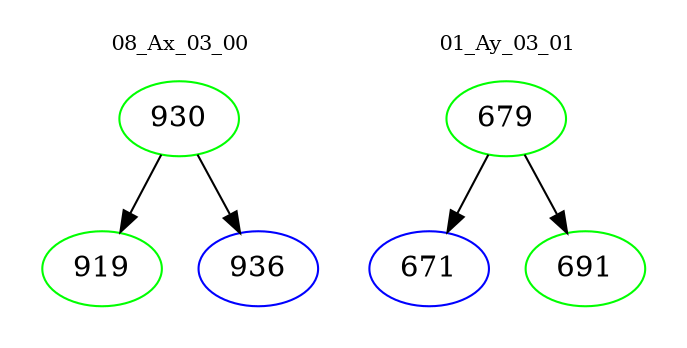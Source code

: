 digraph{
subgraph cluster_0 {
color = white
label = "08_Ax_03_00";
fontsize=10;
T0_930 [label="930", color="green"]
T0_930 -> T0_919 [color="black"]
T0_919 [label="919", color="green"]
T0_930 -> T0_936 [color="black"]
T0_936 [label="936", color="blue"]
}
subgraph cluster_1 {
color = white
label = "01_Ay_03_01";
fontsize=10;
T1_679 [label="679", color="green"]
T1_679 -> T1_671 [color="black"]
T1_671 [label="671", color="blue"]
T1_679 -> T1_691 [color="black"]
T1_691 [label="691", color="green"]
}
}
